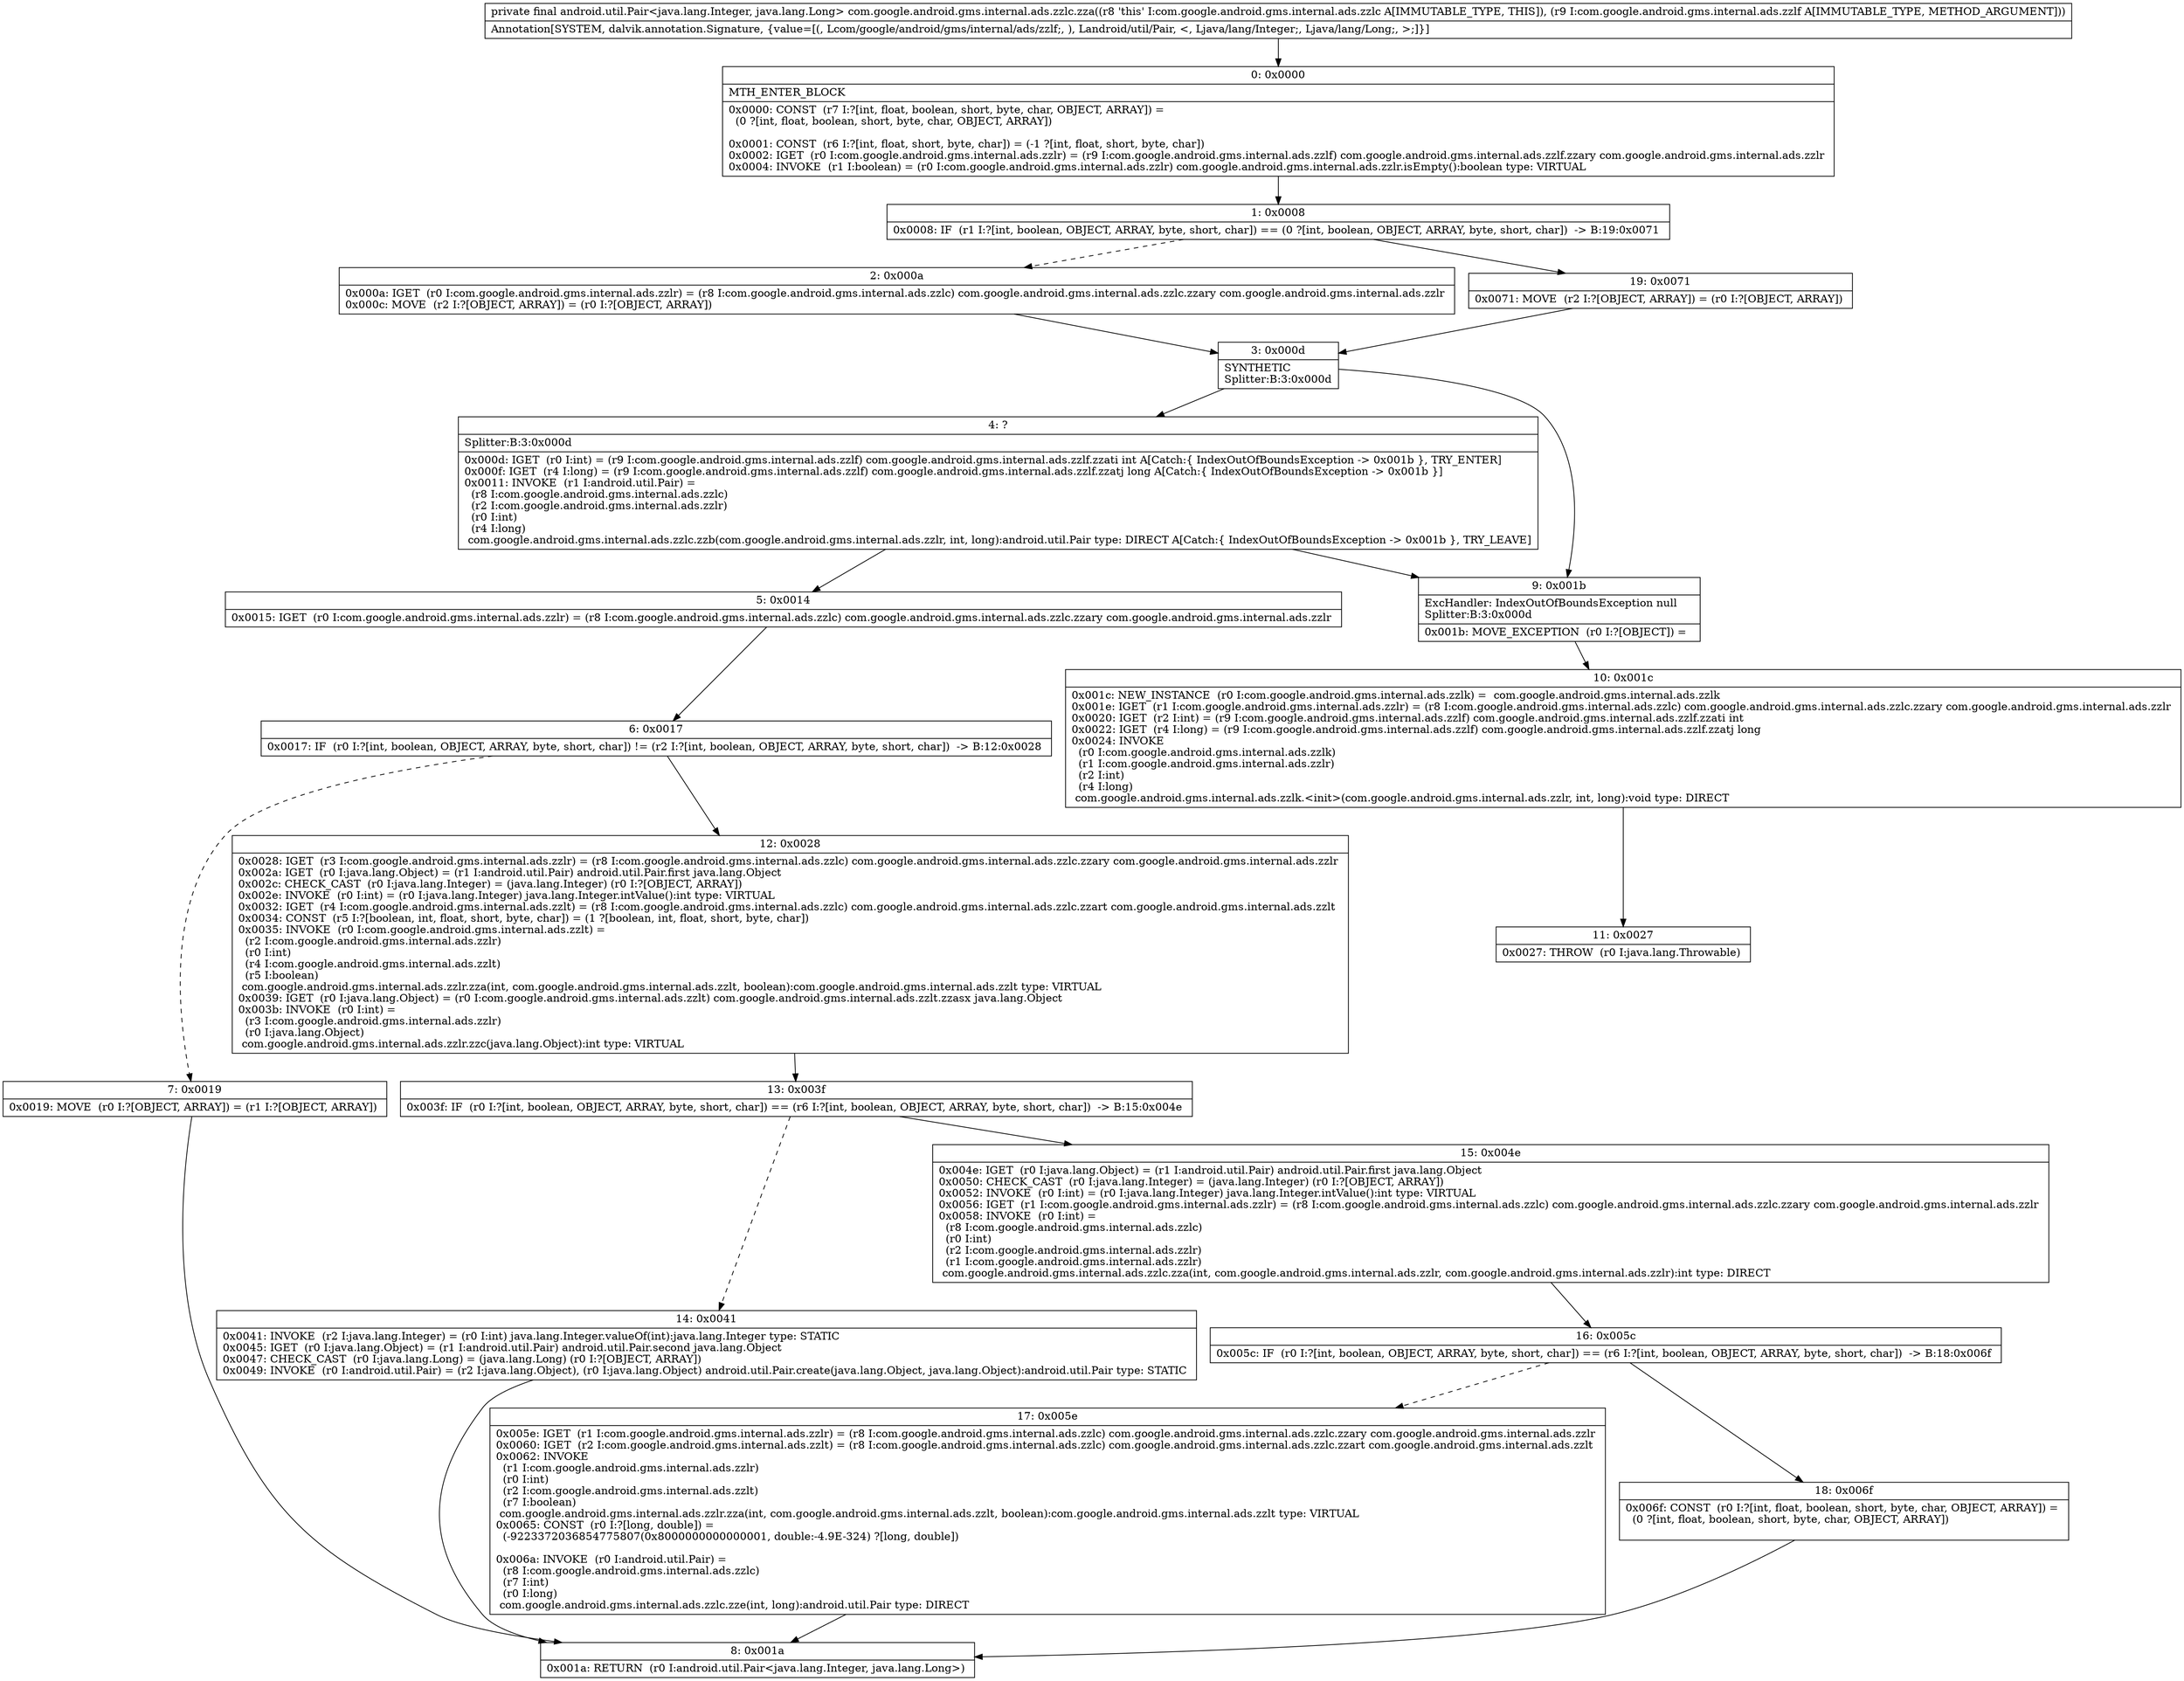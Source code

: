 digraph "CFG forcom.google.android.gms.internal.ads.zzlc.zza(Lcom\/google\/android\/gms\/internal\/ads\/zzlf;)Landroid\/util\/Pair;" {
Node_0 [shape=record,label="{0\:\ 0x0000|MTH_ENTER_BLOCK\l|0x0000: CONST  (r7 I:?[int, float, boolean, short, byte, char, OBJECT, ARRAY]) = \l  (0 ?[int, float, boolean, short, byte, char, OBJECT, ARRAY])\l \l0x0001: CONST  (r6 I:?[int, float, short, byte, char]) = (\-1 ?[int, float, short, byte, char]) \l0x0002: IGET  (r0 I:com.google.android.gms.internal.ads.zzlr) = (r9 I:com.google.android.gms.internal.ads.zzlf) com.google.android.gms.internal.ads.zzlf.zzary com.google.android.gms.internal.ads.zzlr \l0x0004: INVOKE  (r1 I:boolean) = (r0 I:com.google.android.gms.internal.ads.zzlr) com.google.android.gms.internal.ads.zzlr.isEmpty():boolean type: VIRTUAL \l}"];
Node_1 [shape=record,label="{1\:\ 0x0008|0x0008: IF  (r1 I:?[int, boolean, OBJECT, ARRAY, byte, short, char]) == (0 ?[int, boolean, OBJECT, ARRAY, byte, short, char])  \-\> B:19:0x0071 \l}"];
Node_2 [shape=record,label="{2\:\ 0x000a|0x000a: IGET  (r0 I:com.google.android.gms.internal.ads.zzlr) = (r8 I:com.google.android.gms.internal.ads.zzlc) com.google.android.gms.internal.ads.zzlc.zzary com.google.android.gms.internal.ads.zzlr \l0x000c: MOVE  (r2 I:?[OBJECT, ARRAY]) = (r0 I:?[OBJECT, ARRAY]) \l}"];
Node_3 [shape=record,label="{3\:\ 0x000d|SYNTHETIC\lSplitter:B:3:0x000d\l}"];
Node_4 [shape=record,label="{4\:\ ?|Splitter:B:3:0x000d\l|0x000d: IGET  (r0 I:int) = (r9 I:com.google.android.gms.internal.ads.zzlf) com.google.android.gms.internal.ads.zzlf.zzati int A[Catch:\{ IndexOutOfBoundsException \-\> 0x001b \}, TRY_ENTER]\l0x000f: IGET  (r4 I:long) = (r9 I:com.google.android.gms.internal.ads.zzlf) com.google.android.gms.internal.ads.zzlf.zzatj long A[Catch:\{ IndexOutOfBoundsException \-\> 0x001b \}]\l0x0011: INVOKE  (r1 I:android.util.Pair) = \l  (r8 I:com.google.android.gms.internal.ads.zzlc)\l  (r2 I:com.google.android.gms.internal.ads.zzlr)\l  (r0 I:int)\l  (r4 I:long)\l com.google.android.gms.internal.ads.zzlc.zzb(com.google.android.gms.internal.ads.zzlr, int, long):android.util.Pair type: DIRECT A[Catch:\{ IndexOutOfBoundsException \-\> 0x001b \}, TRY_LEAVE]\l}"];
Node_5 [shape=record,label="{5\:\ 0x0014|0x0015: IGET  (r0 I:com.google.android.gms.internal.ads.zzlr) = (r8 I:com.google.android.gms.internal.ads.zzlc) com.google.android.gms.internal.ads.zzlc.zzary com.google.android.gms.internal.ads.zzlr \l}"];
Node_6 [shape=record,label="{6\:\ 0x0017|0x0017: IF  (r0 I:?[int, boolean, OBJECT, ARRAY, byte, short, char]) != (r2 I:?[int, boolean, OBJECT, ARRAY, byte, short, char])  \-\> B:12:0x0028 \l}"];
Node_7 [shape=record,label="{7\:\ 0x0019|0x0019: MOVE  (r0 I:?[OBJECT, ARRAY]) = (r1 I:?[OBJECT, ARRAY]) \l}"];
Node_8 [shape=record,label="{8\:\ 0x001a|0x001a: RETURN  (r0 I:android.util.Pair\<java.lang.Integer, java.lang.Long\>) \l}"];
Node_9 [shape=record,label="{9\:\ 0x001b|ExcHandler: IndexOutOfBoundsException null\lSplitter:B:3:0x000d\l|0x001b: MOVE_EXCEPTION  (r0 I:?[OBJECT]) =  \l}"];
Node_10 [shape=record,label="{10\:\ 0x001c|0x001c: NEW_INSTANCE  (r0 I:com.google.android.gms.internal.ads.zzlk) =  com.google.android.gms.internal.ads.zzlk \l0x001e: IGET  (r1 I:com.google.android.gms.internal.ads.zzlr) = (r8 I:com.google.android.gms.internal.ads.zzlc) com.google.android.gms.internal.ads.zzlc.zzary com.google.android.gms.internal.ads.zzlr \l0x0020: IGET  (r2 I:int) = (r9 I:com.google.android.gms.internal.ads.zzlf) com.google.android.gms.internal.ads.zzlf.zzati int \l0x0022: IGET  (r4 I:long) = (r9 I:com.google.android.gms.internal.ads.zzlf) com.google.android.gms.internal.ads.zzlf.zzatj long \l0x0024: INVOKE  \l  (r0 I:com.google.android.gms.internal.ads.zzlk)\l  (r1 I:com.google.android.gms.internal.ads.zzlr)\l  (r2 I:int)\l  (r4 I:long)\l com.google.android.gms.internal.ads.zzlk.\<init\>(com.google.android.gms.internal.ads.zzlr, int, long):void type: DIRECT \l}"];
Node_11 [shape=record,label="{11\:\ 0x0027|0x0027: THROW  (r0 I:java.lang.Throwable) \l}"];
Node_12 [shape=record,label="{12\:\ 0x0028|0x0028: IGET  (r3 I:com.google.android.gms.internal.ads.zzlr) = (r8 I:com.google.android.gms.internal.ads.zzlc) com.google.android.gms.internal.ads.zzlc.zzary com.google.android.gms.internal.ads.zzlr \l0x002a: IGET  (r0 I:java.lang.Object) = (r1 I:android.util.Pair) android.util.Pair.first java.lang.Object \l0x002c: CHECK_CAST  (r0 I:java.lang.Integer) = (java.lang.Integer) (r0 I:?[OBJECT, ARRAY]) \l0x002e: INVOKE  (r0 I:int) = (r0 I:java.lang.Integer) java.lang.Integer.intValue():int type: VIRTUAL \l0x0032: IGET  (r4 I:com.google.android.gms.internal.ads.zzlt) = (r8 I:com.google.android.gms.internal.ads.zzlc) com.google.android.gms.internal.ads.zzlc.zzart com.google.android.gms.internal.ads.zzlt \l0x0034: CONST  (r5 I:?[boolean, int, float, short, byte, char]) = (1 ?[boolean, int, float, short, byte, char]) \l0x0035: INVOKE  (r0 I:com.google.android.gms.internal.ads.zzlt) = \l  (r2 I:com.google.android.gms.internal.ads.zzlr)\l  (r0 I:int)\l  (r4 I:com.google.android.gms.internal.ads.zzlt)\l  (r5 I:boolean)\l com.google.android.gms.internal.ads.zzlr.zza(int, com.google.android.gms.internal.ads.zzlt, boolean):com.google.android.gms.internal.ads.zzlt type: VIRTUAL \l0x0039: IGET  (r0 I:java.lang.Object) = (r0 I:com.google.android.gms.internal.ads.zzlt) com.google.android.gms.internal.ads.zzlt.zzasx java.lang.Object \l0x003b: INVOKE  (r0 I:int) = \l  (r3 I:com.google.android.gms.internal.ads.zzlr)\l  (r0 I:java.lang.Object)\l com.google.android.gms.internal.ads.zzlr.zzc(java.lang.Object):int type: VIRTUAL \l}"];
Node_13 [shape=record,label="{13\:\ 0x003f|0x003f: IF  (r0 I:?[int, boolean, OBJECT, ARRAY, byte, short, char]) == (r6 I:?[int, boolean, OBJECT, ARRAY, byte, short, char])  \-\> B:15:0x004e \l}"];
Node_14 [shape=record,label="{14\:\ 0x0041|0x0041: INVOKE  (r2 I:java.lang.Integer) = (r0 I:int) java.lang.Integer.valueOf(int):java.lang.Integer type: STATIC \l0x0045: IGET  (r0 I:java.lang.Object) = (r1 I:android.util.Pair) android.util.Pair.second java.lang.Object \l0x0047: CHECK_CAST  (r0 I:java.lang.Long) = (java.lang.Long) (r0 I:?[OBJECT, ARRAY]) \l0x0049: INVOKE  (r0 I:android.util.Pair) = (r2 I:java.lang.Object), (r0 I:java.lang.Object) android.util.Pair.create(java.lang.Object, java.lang.Object):android.util.Pair type: STATIC \l}"];
Node_15 [shape=record,label="{15\:\ 0x004e|0x004e: IGET  (r0 I:java.lang.Object) = (r1 I:android.util.Pair) android.util.Pair.first java.lang.Object \l0x0050: CHECK_CAST  (r0 I:java.lang.Integer) = (java.lang.Integer) (r0 I:?[OBJECT, ARRAY]) \l0x0052: INVOKE  (r0 I:int) = (r0 I:java.lang.Integer) java.lang.Integer.intValue():int type: VIRTUAL \l0x0056: IGET  (r1 I:com.google.android.gms.internal.ads.zzlr) = (r8 I:com.google.android.gms.internal.ads.zzlc) com.google.android.gms.internal.ads.zzlc.zzary com.google.android.gms.internal.ads.zzlr \l0x0058: INVOKE  (r0 I:int) = \l  (r8 I:com.google.android.gms.internal.ads.zzlc)\l  (r0 I:int)\l  (r2 I:com.google.android.gms.internal.ads.zzlr)\l  (r1 I:com.google.android.gms.internal.ads.zzlr)\l com.google.android.gms.internal.ads.zzlc.zza(int, com.google.android.gms.internal.ads.zzlr, com.google.android.gms.internal.ads.zzlr):int type: DIRECT \l}"];
Node_16 [shape=record,label="{16\:\ 0x005c|0x005c: IF  (r0 I:?[int, boolean, OBJECT, ARRAY, byte, short, char]) == (r6 I:?[int, boolean, OBJECT, ARRAY, byte, short, char])  \-\> B:18:0x006f \l}"];
Node_17 [shape=record,label="{17\:\ 0x005e|0x005e: IGET  (r1 I:com.google.android.gms.internal.ads.zzlr) = (r8 I:com.google.android.gms.internal.ads.zzlc) com.google.android.gms.internal.ads.zzlc.zzary com.google.android.gms.internal.ads.zzlr \l0x0060: IGET  (r2 I:com.google.android.gms.internal.ads.zzlt) = (r8 I:com.google.android.gms.internal.ads.zzlc) com.google.android.gms.internal.ads.zzlc.zzart com.google.android.gms.internal.ads.zzlt \l0x0062: INVOKE  \l  (r1 I:com.google.android.gms.internal.ads.zzlr)\l  (r0 I:int)\l  (r2 I:com.google.android.gms.internal.ads.zzlt)\l  (r7 I:boolean)\l com.google.android.gms.internal.ads.zzlr.zza(int, com.google.android.gms.internal.ads.zzlt, boolean):com.google.android.gms.internal.ads.zzlt type: VIRTUAL \l0x0065: CONST  (r0 I:?[long, double]) = \l  (\-9223372036854775807(0x8000000000000001, double:\-4.9E\-324) ?[long, double])\l \l0x006a: INVOKE  (r0 I:android.util.Pair) = \l  (r8 I:com.google.android.gms.internal.ads.zzlc)\l  (r7 I:int)\l  (r0 I:long)\l com.google.android.gms.internal.ads.zzlc.zze(int, long):android.util.Pair type: DIRECT \l}"];
Node_18 [shape=record,label="{18\:\ 0x006f|0x006f: CONST  (r0 I:?[int, float, boolean, short, byte, char, OBJECT, ARRAY]) = \l  (0 ?[int, float, boolean, short, byte, char, OBJECT, ARRAY])\l \l}"];
Node_19 [shape=record,label="{19\:\ 0x0071|0x0071: MOVE  (r2 I:?[OBJECT, ARRAY]) = (r0 I:?[OBJECT, ARRAY]) \l}"];
MethodNode[shape=record,label="{private final android.util.Pair\<java.lang.Integer, java.lang.Long\> com.google.android.gms.internal.ads.zzlc.zza((r8 'this' I:com.google.android.gms.internal.ads.zzlc A[IMMUTABLE_TYPE, THIS]), (r9 I:com.google.android.gms.internal.ads.zzlf A[IMMUTABLE_TYPE, METHOD_ARGUMENT]))  | Annotation[SYSTEM, dalvik.annotation.Signature, \{value=[(, Lcom\/google\/android\/gms\/internal\/ads\/zzlf;, ), Landroid\/util\/Pair, \<, Ljava\/lang\/Integer;, Ljava\/lang\/Long;, \>;]\}]\l}"];
MethodNode -> Node_0;
Node_0 -> Node_1;
Node_1 -> Node_2[style=dashed];
Node_1 -> Node_19;
Node_2 -> Node_3;
Node_3 -> Node_4;
Node_3 -> Node_9;
Node_4 -> Node_5;
Node_4 -> Node_9;
Node_5 -> Node_6;
Node_6 -> Node_7[style=dashed];
Node_6 -> Node_12;
Node_7 -> Node_8;
Node_9 -> Node_10;
Node_10 -> Node_11;
Node_12 -> Node_13;
Node_13 -> Node_14[style=dashed];
Node_13 -> Node_15;
Node_14 -> Node_8;
Node_15 -> Node_16;
Node_16 -> Node_17[style=dashed];
Node_16 -> Node_18;
Node_17 -> Node_8;
Node_18 -> Node_8;
Node_19 -> Node_3;
}

